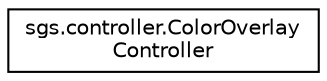 digraph "Graphical Class Hierarchy"
{
  edge [fontname="Helvetica",fontsize="10",labelfontname="Helvetica",labelfontsize="10"];
  node [fontname="Helvetica",fontsize="10",shape=record];
  rankdir="LR";
  Node1 [label="sgs.controller.ColorOverlay\lController",height=0.2,width=0.4,color="black", fillcolor="white", style="filled",URL="$classsgs_1_1controller_1_1_color_overlay_controller.html"];
}
